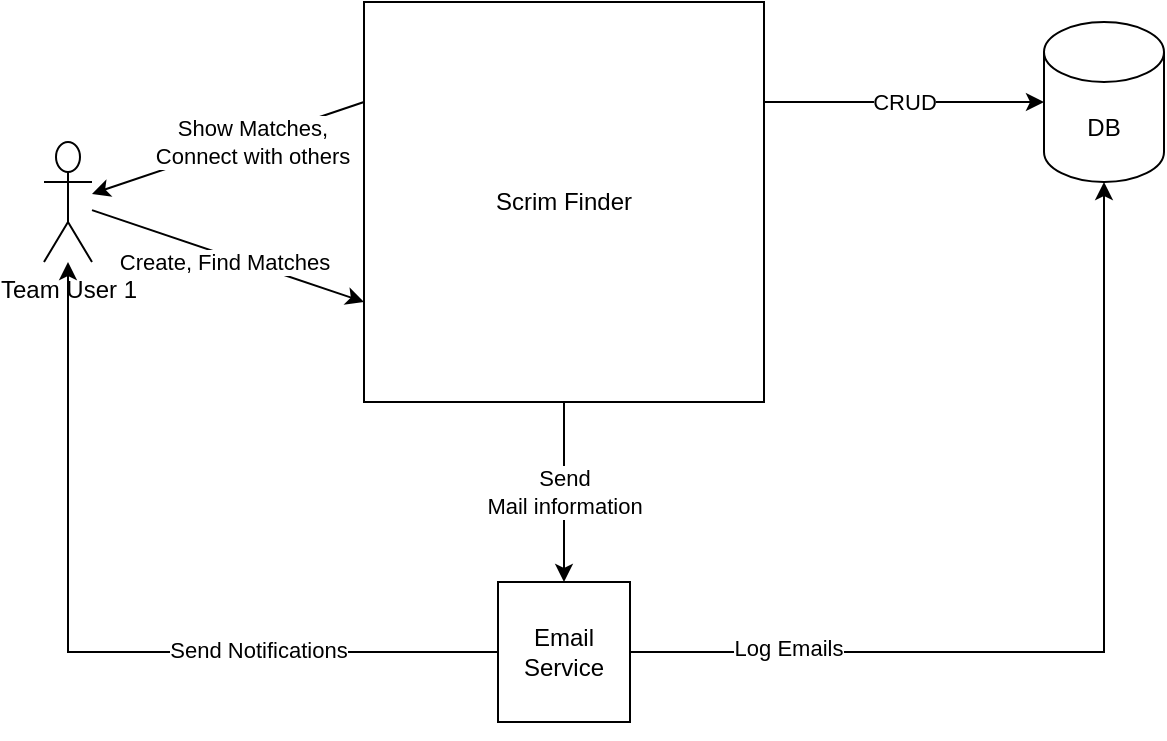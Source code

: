<mxfile version="20.5.1" pages="3"><diagram id="DnSv4QOXguQoPmlCHUE4" name="C1"><mxGraphModel dx="1262" dy="700" grid="1" gridSize="10" guides="1" tooltips="1" connect="1" arrows="1" fold="1" page="1" pageScale="1" pageWidth="827" pageHeight="1169" math="0" shadow="0"><root><mxCell id="0"/><mxCell id="1" parent="0"/><mxCell id="2IINucuOqquk8RgByoKO-35" style="rounded=0;orthogonalLoop=1;jettySize=auto;html=1;entryX=0;entryY=0.75;entryDx=0;entryDy=0;" edge="1" parent="1" source="2IINucuOqquk8RgByoKO-30" target="2IINucuOqquk8RgByoKO-32"><mxGeometry relative="1" as="geometry"/></mxCell><mxCell id="2IINucuOqquk8RgByoKO-42" value="Create, Find Matches" style="edgeLabel;html=1;align=center;verticalAlign=middle;resizable=0;points=[];" vertex="1" connectable="0" parent="2IINucuOqquk8RgByoKO-35"><mxGeometry x="0.182" y="-3" relative="1" as="geometry"><mxPoint x="-14" y="-4" as="offset"/></mxGeometry></mxCell><mxCell id="2IINucuOqquk8RgByoKO-30" value="Team User 1" style="shape=umlActor;verticalLabelPosition=bottom;verticalAlign=top;html=1;outlineConnect=0;" vertex="1" parent="1"><mxGeometry x="134" y="120" width="24" height="60" as="geometry"/></mxCell><mxCell id="2IINucuOqquk8RgByoKO-47" style="edgeStyle=none;rounded=0;orthogonalLoop=1;jettySize=auto;html=1;exitX=0;exitY=0.25;exitDx=0;exitDy=0;" edge="1" parent="1" source="2IINucuOqquk8RgByoKO-32" target="2IINucuOqquk8RgByoKO-30"><mxGeometry relative="1" as="geometry"/></mxCell><mxCell id="2IINucuOqquk8RgByoKO-48" value="Show Matches,&lt;br&gt;Connect with others" style="edgeLabel;html=1;align=center;verticalAlign=middle;resizable=0;points=[];" vertex="1" connectable="0" parent="2IINucuOqquk8RgByoKO-47"><mxGeometry x="-0.161" y="1" relative="1" as="geometry"><mxPoint as="offset"/></mxGeometry></mxCell><mxCell id="2IINucuOqquk8RgByoKO-52" style="edgeStyle=none;rounded=0;orthogonalLoop=1;jettySize=auto;html=1;exitX=1;exitY=0.25;exitDx=0;exitDy=0;" edge="1" parent="1" source="2IINucuOqquk8RgByoKO-32" target="2IINucuOqquk8RgByoKO-51"><mxGeometry relative="1" as="geometry"/></mxCell><mxCell id="2IINucuOqquk8RgByoKO-53" value="CRUD" style="edgeLabel;html=1;align=center;verticalAlign=middle;resizable=0;points=[];" vertex="1" connectable="0" parent="2IINucuOqquk8RgByoKO-52"><mxGeometry x="-0.257" y="-2" relative="1" as="geometry"><mxPoint x="18" y="-2" as="offset"/></mxGeometry></mxCell><mxCell id="2IINucuOqquk8RgByoKO-55" value="Send &lt;br&gt;Mail information" style="edgeStyle=none;rounded=0;orthogonalLoop=1;jettySize=auto;html=1;exitX=0.5;exitY=1;exitDx=0;exitDy=0;" edge="1" parent="1" source="2IINucuOqquk8RgByoKO-32" target="2IINucuOqquk8RgByoKO-54"><mxGeometry relative="1" as="geometry"/></mxCell><mxCell id="2IINucuOqquk8RgByoKO-32" value="Scrim Finder" style="rounded=0;whiteSpace=wrap;html=1;" vertex="1" parent="1"><mxGeometry x="294" y="50" width="200" height="200" as="geometry"/></mxCell><mxCell id="2IINucuOqquk8RgByoKO-51" value="DB" style="shape=cylinder3;whiteSpace=wrap;html=1;boundedLbl=1;backgroundOutline=1;size=15;" vertex="1" parent="1"><mxGeometry x="634" y="60" width="60" height="80" as="geometry"/></mxCell><mxCell id="2IINucuOqquk8RgByoKO-59" style="edgeStyle=orthogonalEdgeStyle;rounded=0;orthogonalLoop=1;jettySize=auto;html=1;exitX=0;exitY=0.5;exitDx=0;exitDy=0;" edge="1" parent="1" source="2IINucuOqquk8RgByoKO-54"><mxGeometry relative="1" as="geometry"><mxPoint x="146" y="180" as="targetPoint"/><Array as="points"><mxPoint x="146" y="375"/><mxPoint x="146" y="180"/></Array></mxGeometry></mxCell><mxCell id="2IINucuOqquk8RgByoKO-60" value="Send Notifications" style="edgeLabel;html=1;align=center;verticalAlign=middle;resizable=0;points=[];" vertex="1" connectable="0" parent="2IINucuOqquk8RgByoKO-59"><mxGeometry x="-0.415" y="-3" relative="1" as="geometry"><mxPoint y="2" as="offset"/></mxGeometry></mxCell><mxCell id="2IINucuOqquk8RgByoKO-61" style="edgeStyle=orthogonalEdgeStyle;rounded=0;orthogonalLoop=1;jettySize=auto;html=1;exitX=1;exitY=0.5;exitDx=0;exitDy=0;entryX=0.5;entryY=1;entryDx=0;entryDy=0;entryPerimeter=0;" edge="1" parent="1" source="2IINucuOqquk8RgByoKO-54" target="2IINucuOqquk8RgByoKO-51"><mxGeometry relative="1" as="geometry"/></mxCell><mxCell id="2IINucuOqquk8RgByoKO-62" value="Log Emails" style="edgeLabel;html=1;align=center;verticalAlign=middle;resizable=0;points=[];" vertex="1" connectable="0" parent="2IINucuOqquk8RgByoKO-61"><mxGeometry x="-0.665" y="2" relative="1" as="geometry"><mxPoint as="offset"/></mxGeometry></mxCell><mxCell id="2IINucuOqquk8RgByoKO-54" value="Email Service" style="rounded=0;whiteSpace=wrap;html=1;" vertex="1" parent="1"><mxGeometry x="361" y="340" width="66" height="70" as="geometry"/></mxCell><mxCell id="2IINucuOqquk8RgByoKO-56" style="edgeStyle=none;rounded=0;orthogonalLoop=1;jettySize=auto;html=1;exitX=0;exitY=1;exitDx=0;exitDy=0;" edge="1" parent="1" source="2IINucuOqquk8RgByoKO-54" target="2IINucuOqquk8RgByoKO-54"><mxGeometry relative="1" as="geometry"/></mxCell></root></mxGraphModel></diagram><diagram id="24Yxafo-ww_X61XmGj9e" name="C2"><mxGraphModel dx="1052" dy="583" grid="1" gridSize="10" guides="1" tooltips="1" connect="1" arrows="1" fold="1" page="1" pageScale="1" pageWidth="827" pageHeight="1169" math="0" shadow="0"><root><mxCell id="0"/><mxCell id="1" parent="0"/><mxCell id="WrNclqC2galG9rxj_DG3-4" style="edgeStyle=orthogonalEdgeStyle;rounded=0;orthogonalLoop=1;jettySize=auto;html=1;exitX=0.5;exitY=0.5;exitDx=0;exitDy=0;exitPerimeter=0;entryX=0.5;entryY=0;entryDx=0;entryDy=0;" edge="1" parent="1" source="WrNclqC2galG9rxj_DG3-1" target="WrNclqC2galG9rxj_DG3-2"><mxGeometry relative="1" as="geometry"/></mxCell><mxCell id="WrNclqC2galG9rxj_DG3-1" value="" style="shape=umlActor;verticalLabelPosition=bottom;verticalAlign=top;html=1;outlineConnect=0;" vertex="1" parent="1"><mxGeometry x="384" y="40" width="30" height="60" as="geometry"/></mxCell><mxCell id="WrNclqC2galG9rxj_DG3-6" style="edgeStyle=orthogonalEdgeStyle;rounded=0;orthogonalLoop=1;jettySize=auto;html=1;exitX=0.5;exitY=1;exitDx=0;exitDy=0;entryX=0.469;entryY=-0.033;entryDx=0;entryDy=0;entryPerimeter=0;" edge="1" parent="1" source="WrNclqC2galG9rxj_DG3-2" target="WrNclqC2galG9rxj_DG3-5"><mxGeometry relative="1" as="geometry"/></mxCell><mxCell id="WrNclqC2galG9rxj_DG3-2" value="Web Portal&lt;br&gt;&lt;i&gt;Vue.JS&lt;/i&gt;" style="rounded=0;whiteSpace=wrap;html=1;" vertex="1" parent="1"><mxGeometry x="339" y="130" width="120" height="60" as="geometry"/></mxCell><mxCell id="WrNclqC2galG9rxj_DG3-10" style="edgeStyle=orthogonalEdgeStyle;rounded=0;orthogonalLoop=1;jettySize=auto;html=1;exitX=0;exitY=0.5;exitDx=0;exitDy=0;" edge="1" parent="1" source="WrNclqC2galG9rxj_DG3-5" target="WrNclqC2galG9rxj_DG3-7"><mxGeometry relative="1" as="geometry"><Array as="points"><mxPoint x="120" y="260"/></Array></mxGeometry></mxCell><mxCell id="WrNclqC2galG9rxj_DG3-27" style="edgeStyle=orthogonalEdgeStyle;rounded=0;orthogonalLoop=1;jettySize=auto;html=1;exitX=0.5;exitY=1;exitDx=0;exitDy=0;entryX=0.5;entryY=0;entryDx=0;entryDy=0;" edge="1" parent="1" source="WrNclqC2galG9rxj_DG3-5" target="WrNclqC2galG9rxj_DG3-18"><mxGeometry relative="1" as="geometry"><Array as="points"><mxPoint x="400" y="280"/></Array></mxGeometry></mxCell><mxCell id="WrNclqC2galG9rxj_DG3-28" style="edgeStyle=orthogonalEdgeStyle;rounded=0;orthogonalLoop=1;jettySize=auto;html=1;entryX=1;entryY=0.5;entryDx=0;entryDy=0;" edge="1" parent="1" source="WrNclqC2galG9rxj_DG3-5" target="WrNclqC2galG9rxj_DG3-17"><mxGeometry relative="1" as="geometry"><mxPoint x="680" y="330" as="targetPoint"/><Array as="points"><mxPoint x="620" y="440"/></Array></mxGeometry></mxCell><mxCell id="WrNclqC2galG9rxj_DG3-5" value="ScrimFinder-API&lt;br&gt;&lt;i&gt;SpringBoot JAVA&lt;/i&gt;" style="rounded=0;whiteSpace=wrap;html=1;" vertex="1" parent="1"><mxGeometry x="80" y="240" width="680" height="40" as="geometry"/></mxCell><mxCell id="WrNclqC2galG9rxj_DG3-12" style="edgeStyle=orthogonalEdgeStyle;rounded=0;orthogonalLoop=1;jettySize=auto;html=1;exitX=0.5;exitY=1;exitDx=0;exitDy=0;entryX=0.5;entryY=0;entryDx=0;entryDy=0;entryPerimeter=0;" edge="1" parent="1" source="WrNclqC2galG9rxj_DG3-7" target="WrNclqC2galG9rxj_DG3-15"><mxGeometry relative="1" as="geometry"><mxPoint x="139" y="430" as="targetPoint"/></mxGeometry></mxCell><mxCell id="WrNclqC2galG9rxj_DG3-34" style="edgeStyle=orthogonalEdgeStyle;rounded=0;orthogonalLoop=1;jettySize=auto;html=1;exitX=0.75;exitY=0;exitDx=0;exitDy=0;entryX=0.131;entryY=1.029;entryDx=0;entryDy=0;entryPerimeter=0;" edge="1" parent="1" source="WrNclqC2galG9rxj_DG3-7" target="WrNclqC2galG9rxj_DG3-5"><mxGeometry relative="1" as="geometry"/></mxCell><mxCell id="WrNclqC2galG9rxj_DG3-7" value="Auth" style="rounded=0;whiteSpace=wrap;html=1;" vertex="1" parent="1"><mxGeometry x="79" y="340" width="120" height="60" as="geometry"/></mxCell><mxCell id="WrNclqC2galG9rxj_DG3-15" value="Auth&lt;br&gt;DB" style="shape=cylinder3;whiteSpace=wrap;html=1;boundedLbl=1;backgroundOutline=1;size=15;" vertex="1" parent="1"><mxGeometry x="109" y="470" width="60" height="80" as="geometry"/></mxCell><mxCell id="WrNclqC2galG9rxj_DG3-25" style="edgeStyle=orthogonalEdgeStyle;rounded=0;orthogonalLoop=1;jettySize=auto;html=1;exitX=0.5;exitY=1;exitDx=0;exitDy=0;entryX=1;entryY=0.5;entryDx=0;entryDy=0;entryPerimeter=0;" edge="1" parent="1" source="WrNclqC2galG9rxj_DG3-17" target="WrNclqC2galG9rxj_DG3-24"><mxGeometry relative="1" as="geometry"><Array as="points"><mxPoint x="550" y="470"/><mxPoint x="550" y="560"/></Array></mxGeometry></mxCell><mxCell id="WrNclqC2galG9rxj_DG3-46" value="Retrieve" style="edgeLabel;html=1;align=center;verticalAlign=middle;resizable=0;points=[];" vertex="1" connectable="0" parent="WrNclqC2galG9rxj_DG3-25"><mxGeometry x="-0.251" y="1" relative="1" as="geometry"><mxPoint as="offset"/></mxGeometry></mxCell><mxCell id="WrNclqC2galG9rxj_DG3-44" style="edgeStyle=orthogonalEdgeStyle;rounded=0;orthogonalLoop=1;jettySize=auto;html=1;exitX=0;exitY=0.5;exitDx=0;exitDy=0;entryX=0.605;entryY=1;entryDx=0;entryDy=0;entryPerimeter=0;startArrow=none;startFill=0;endArrow=classic;endFill=1;" edge="1" parent="1" source="WrNclqC2galG9rxj_DG3-17" target="WrNclqC2galG9rxj_DG3-18"><mxGeometry relative="1" as="geometry"/></mxCell><mxCell id="WrNclqC2galG9rxj_DG3-45" value="Status" style="edgeLabel;html=1;align=center;verticalAlign=middle;resizable=0;points=[];" vertex="1" connectable="0" parent="WrNclqC2galG9rxj_DG3-44"><mxGeometry x="0.182" y="-4" relative="1" as="geometry"><mxPoint as="offset"/></mxGeometry></mxCell><mxCell id="WrNclqC2galG9rxj_DG3-17" value="Information Retrieve API" style="rounded=0;whiteSpace=wrap;html=1;" vertex="1" parent="1"><mxGeometry x="470" y="410" width="120" height="60" as="geometry"/></mxCell><mxCell id="WrNclqC2galG9rxj_DG3-20" style="edgeStyle=orthogonalEdgeStyle;rounded=0;orthogonalLoop=1;jettySize=auto;html=1;exitX=0.5;exitY=1;exitDx=0;exitDy=0;entryX=0.179;entryY=-0.008;entryDx=0;entryDy=0;entryPerimeter=0;" edge="1" parent="1" source="WrNclqC2galG9rxj_DG3-18" target="WrNclqC2galG9rxj_DG3-19"><mxGeometry relative="1" as="geometry"><Array as="points"><mxPoint x="240" y="400"/><mxPoint x="240" y="470"/></Array></mxGeometry></mxCell><mxCell id="WrNclqC2galG9rxj_DG3-26" style="edgeStyle=orthogonalEdgeStyle;rounded=0;orthogonalLoop=1;jettySize=auto;html=1;exitX=0.5;exitY=1;exitDx=0;exitDy=0;entryX=0;entryY=0.5;entryDx=0;entryDy=0;entryPerimeter=0;" edge="1" parent="1" source="WrNclqC2galG9rxj_DG3-18" target="WrNclqC2galG9rxj_DG3-24"><mxGeometry relative="1" as="geometry"/></mxCell><mxCell id="WrNclqC2galG9rxj_DG3-48" value="Write" style="edgeLabel;html=1;align=center;verticalAlign=middle;resizable=0;points=[];" vertex="1" connectable="0" parent="WrNclqC2galG9rxj_DG3-26"><mxGeometry x="-0.148" relative="1" as="geometry"><mxPoint as="offset"/></mxGeometry></mxCell><mxCell id="WrNclqC2galG9rxj_DG3-32" style="edgeStyle=orthogonalEdgeStyle;rounded=0;orthogonalLoop=1;jettySize=auto;html=1;exitX=0.75;exitY=0;exitDx=0;exitDy=0;" edge="1" parent="1" source="WrNclqC2galG9rxj_DG3-18"><mxGeometry relative="1" as="geometry"><mxPoint x="495" y="280" as="targetPoint"/></mxGeometry></mxCell><mxCell id="WrNclqC2galG9rxj_DG3-18" value="ScrimFinder-WQ&lt;br&gt;" style="rounded=0;whiteSpace=wrap;html=1;" vertex="1" parent="1"><mxGeometry x="210" y="340" width="380" height="60" as="geometry"/></mxCell><mxCell id="WrNclqC2galG9rxj_DG3-21" style="edgeStyle=orthogonalEdgeStyle;rounded=0;orthogonalLoop=1;jettySize=auto;html=1;exitX=0.75;exitY=0;exitDx=0;exitDy=0;" edge="1" parent="1" source="WrNclqC2galG9rxj_DG3-19"><mxGeometry relative="1" as="geometry"><mxPoint x="320" y="400" as="targetPoint"/><Array as="points"><mxPoint x="320" y="470"/><mxPoint x="320" y="400"/></Array></mxGeometry></mxCell><mxCell id="WrNclqC2galG9rxj_DG3-19" value="RabbitMQ Server" style="rounded=0;whiteSpace=wrap;html=1;" vertex="1" parent="1"><mxGeometry x="219" y="470" width="120" height="60" as="geometry"/></mxCell><mxCell id="WrNclqC2galG9rxj_DG3-24" value="Main Match DB" style="shape=cylinder3;whiteSpace=wrap;html=1;boundedLbl=1;backgroundOutline=1;size=15;" vertex="1" parent="1"><mxGeometry x="450" y="520" width="60" height="80" as="geometry"/></mxCell><mxCell id="WrNclqC2galG9rxj_DG3-35" style="edgeStyle=orthogonalEdgeStyle;rounded=0;orthogonalLoop=1;jettySize=auto;html=1;exitX=0.5;exitY=1;exitDx=0;exitDy=0;entryX=1;entryY=0.5;entryDx=0;entryDy=0;entryPerimeter=0;" edge="1" parent="1" source="WrNclqC2galG9rxj_DG3-31" target="WrNclqC2galG9rxj_DG3-24"><mxGeometry relative="1" as="geometry"/></mxCell><mxCell id="WrNclqC2galG9rxj_DG3-49" value="Log" style="edgeLabel;html=1;align=center;verticalAlign=middle;resizable=0;points=[];" vertex="1" connectable="0" parent="WrNclqC2galG9rxj_DG3-35"><mxGeometry x="-0.451" y="-2" relative="1" as="geometry"><mxPoint x="2" as="offset"/></mxGeometry></mxCell><mxCell id="WrNclqC2galG9rxj_DG3-40" style="edgeStyle=orthogonalEdgeStyle;rounded=0;orthogonalLoop=1;jettySize=auto;html=1;exitX=0.25;exitY=0;exitDx=0;exitDy=0;" edge="1" parent="1" source="WrNclqC2galG9rxj_DG3-31" target="WrNclqC2galG9rxj_DG3-5"><mxGeometry relative="1" as="geometry"><Array as="points"><mxPoint x="670" y="280"/><mxPoint x="670" y="280"/></Array></mxGeometry></mxCell><mxCell id="WrNclqC2galG9rxj_DG3-42" style="edgeStyle=orthogonalEdgeStyle;rounded=0;orthogonalLoop=1;jettySize=auto;html=1;exitX=0.75;exitY=0;exitDx=0;exitDy=0;endArrow=none;endFill=0;startArrow=classic;startFill=1;" edge="1" parent="1" source="WrNclqC2galG9rxj_DG3-31"><mxGeometry relative="1" as="geometry"><mxPoint x="730" y="280" as="targetPoint"/><Array as="points"><mxPoint x="730" y="280"/><mxPoint x="732" y="280"/></Array></mxGeometry></mxCell><mxCell id="WrNclqC2galG9rxj_DG3-31" value="Email Service" style="rounded=0;whiteSpace=wrap;html=1;" vertex="1" parent="1"><mxGeometry x="640" y="340" width="120" height="60" as="geometry"/></mxCell></root></mxGraphModel></diagram><diagram id="BoHrhSTbbKDTMKvtBD8Q" name="C3"><mxGraphModel dx="2089" dy="700" grid="1" gridSize="10" guides="1" tooltips="1" connect="1" arrows="1" fold="1" page="1" pageScale="1" pageWidth="827" pageHeight="1169" math="0" shadow="0"><root><mxCell id="0"/><mxCell id="1" parent="0"/><mxCell id="Czkq_G3vw2mwZ5TULwaV-2" style="edgeStyle=orthogonalEdgeStyle;rounded=0;orthogonalLoop=1;jettySize=auto;html=1;exitX=0.5;exitY=1;exitDx=0;exitDy=0;entryX=0.469;entryY=-0.033;entryDx=0;entryDy=0;entryPerimeter=0;" edge="1" parent="1" source="Czkq_G3vw2mwZ5TULwaV-3" target="Czkq_G3vw2mwZ5TULwaV-7"><mxGeometry relative="1" as="geometry"/></mxCell><mxCell id="Czkq_G3vw2mwZ5TULwaV-3" value="Web Portal&lt;br&gt;&lt;i&gt;Vue.JS&lt;/i&gt;" style="rounded=0;whiteSpace=wrap;html=1;" vertex="1" parent="1"><mxGeometry x="364.5" y="120" width="120" height="60" as="geometry"/></mxCell><mxCell id="Czkq_G3vw2mwZ5TULwaV-33" style="edgeStyle=orthogonalEdgeStyle;rounded=0;orthogonalLoop=1;jettySize=auto;html=1;exitX=0.25;exitY=1;exitDx=0;exitDy=0;entryX=0.25;entryY=0;entryDx=0;entryDy=0;startArrow=none;startFill=0;endArrow=classic;endFill=1;" edge="1" parent="1" source="Czkq_G3vw2mwZ5TULwaV-7" target="Czkq_G3vw2mwZ5TULwaV-31"><mxGeometry relative="1" as="geometry"><Array as="points"><mxPoint x="10" y="280"/></Array></mxGeometry></mxCell><mxCell id="Czkq_G3vw2mwZ5TULwaV-55" style="edgeStyle=orthogonalEdgeStyle;rounded=0;orthogonalLoop=1;jettySize=auto;html=1;entryX=0.5;entryY=0;entryDx=0;entryDy=0;startArrow=none;startFill=0;endArrow=classic;endFill=1;" edge="1" parent="1" source="Czkq_G3vw2mwZ5TULwaV-7" target="Czkq_G3vw2mwZ5TULwaV-52"><mxGeometry relative="1" as="geometry"><Array as="points"><mxPoint x="240" y="290"/><mxPoint x="240" y="290"/></Array></mxGeometry></mxCell><mxCell id="Czkq_G3vw2mwZ5TULwaV-61" style="edgeStyle=orthogonalEdgeStyle;rounded=0;orthogonalLoop=1;jettySize=auto;html=1;entryX=0.5;entryY=0;entryDx=0;entryDy=0;startArrow=none;startFill=0;endArrow=classic;endFill=1;" edge="1" parent="1" source="Czkq_G3vw2mwZ5TULwaV-7" target="Czkq_G3vw2mwZ5TULwaV-57"><mxGeometry relative="1" as="geometry"><Array as="points"><mxPoint x="817" y="310"/></Array></mxGeometry></mxCell><mxCell id="Czkq_G3vw2mwZ5TULwaV-67" style="edgeStyle=orthogonalEdgeStyle;rounded=0;orthogonalLoop=1;jettySize=auto;html=1;entryX=0.5;entryY=0;entryDx=0;entryDy=0;startArrow=none;startFill=0;endArrow=classic;endFill=1;" edge="1" parent="1" source="Czkq_G3vw2mwZ5TULwaV-7" target="Czkq_G3vw2mwZ5TULwaV-66"><mxGeometry relative="1" as="geometry"><Array as="points"><mxPoint x="1050" y="280"/><mxPoint x="1050" y="280"/></Array></mxGeometry></mxCell><mxCell id="Czkq_G3vw2mwZ5TULwaV-7" value="ScrimFinder-API&lt;br&gt;&lt;i&gt;SpringBoot JAVA&lt;/i&gt;" style="rounded=0;whiteSpace=wrap;html=1;" vertex="1" parent="1"><mxGeometry x="-40" y="240" width="1150" height="40" as="geometry"/></mxCell><mxCell id="Czkq_G3vw2mwZ5TULwaV-8" style="edgeStyle=orthogonalEdgeStyle;rounded=0;orthogonalLoop=1;jettySize=auto;html=1;exitX=0.5;exitY=1;exitDx=0;exitDy=0;entryX=0.5;entryY=0;entryDx=0;entryDy=0;entryPerimeter=0;" edge="1" parent="1" target="Czkq_G3vw2mwZ5TULwaV-11"><mxGeometry relative="1" as="geometry"><mxPoint x="139" y="430" as="targetPoint"/><mxPoint x="40.0" y="510" as="sourcePoint"/></mxGeometry></mxCell><mxCell id="Czkq_G3vw2mwZ5TULwaV-11" value="Auth&lt;br&gt;DB" style="shape=cylinder3;whiteSpace=wrap;html=1;boundedLbl=1;backgroundOutline=1;size=15;" vertex="1" parent="1"><mxGeometry x="-120" y="540" width="60" height="80" as="geometry"/></mxCell><mxCell id="Czkq_G3vw2mwZ5TULwaV-21" value="ScrimFinder-WQ" style="rounded=0;whiteSpace=wrap;html=1;fillColor=none;dashed=1;verticalAlign=bottom;labelPosition=left;verticalLabelPosition=middle;align=right;" vertex="1" parent="1"><mxGeometry x="170" y="320" width="400" height="330" as="geometry"/></mxCell><mxCell id="Czkq_G3vw2mwZ5TULwaV-34" style="edgeStyle=orthogonalEdgeStyle;rounded=0;orthogonalLoop=1;jettySize=auto;html=1;exitX=0.75;exitY=0;exitDx=0;exitDy=0;startArrow=none;startFill=0;endArrow=classic;endFill=1;" edge="1" parent="1" source="Czkq_G3vw2mwZ5TULwaV-31" target="Czkq_G3vw2mwZ5TULwaV-7"><mxGeometry relative="1" as="geometry"><Array as="points"><mxPoint x="80" y="340"/></Array></mxGeometry></mxCell><mxCell id="Czkq_G3vw2mwZ5TULwaV-35" style="edgeStyle=orthogonalEdgeStyle;rounded=0;orthogonalLoop=1;jettySize=auto;html=1;exitX=0.5;exitY=1;exitDx=0;exitDy=0;startArrow=none;startFill=0;endArrow=classic;endFill=1;" edge="1" parent="1" source="Czkq_G3vw2mwZ5TULwaV-31" target="Czkq_G3vw2mwZ5TULwaV-32"><mxGeometry relative="1" as="geometry"/></mxCell><mxCell id="Czkq_G3vw2mwZ5TULwaV-31" value="Sign in Controller" style="rounded=0;whiteSpace=wrap;html=1;" vertex="1" parent="1"><mxGeometry x="-20" y="340" width="120" height="60" as="geometry"/></mxCell><mxCell id="Czkq_G3vw2mwZ5TULwaV-36" style="edgeStyle=orthogonalEdgeStyle;rounded=0;orthogonalLoop=1;jettySize=auto;html=1;exitX=0.5;exitY=1;exitDx=0;exitDy=0;entryX=0.5;entryY=0;entryDx=0;entryDy=0;entryPerimeter=0;startArrow=none;startFill=0;endArrow=classic;endFill=1;" edge="1" parent="1" source="Czkq_G3vw2mwZ5TULwaV-32" target="Czkq_G3vw2mwZ5TULwaV-11"><mxGeometry relative="1" as="geometry"/></mxCell><mxCell id="Czkq_G3vw2mwZ5TULwaV-32" value="Security Component" style="rounded=0;whiteSpace=wrap;html=1;" vertex="1" parent="1"><mxGeometry x="-20" y="420" width="120" height="60" as="geometry"/></mxCell><mxCell id="Czkq_G3vw2mwZ5TULwaV-38" value="Auth Service" style="rounded=0;whiteSpace=wrap;html=1;dashed=1;labelBackgroundColor=none;fillColor=none;verticalAlign=bottom;labelPosition=left;verticalLabelPosition=middle;align=right;" vertex="1" parent="1"><mxGeometry x="-40" y="320" width="160" height="180" as="geometry"/></mxCell><mxCell id="Czkq_G3vw2mwZ5TULwaV-51" style="edgeStyle=orthogonalEdgeStyle;rounded=0;orthogonalLoop=1;jettySize=auto;html=1;exitX=0.5;exitY=1;exitDx=0;exitDy=0;entryX=0.5;entryY=0;entryDx=0;entryDy=0;startArrow=none;startFill=0;endArrow=classic;endFill=1;" edge="1" parent="1" source="Czkq_G3vw2mwZ5TULwaV-39" target="Czkq_G3vw2mwZ5TULwaV-46"><mxGeometry relative="1" as="geometry"/></mxCell><mxCell id="Czkq_G3vw2mwZ5TULwaV-39" value="Match Controller " style="rounded=0;whiteSpace=wrap;html=1;labelBackgroundColor=none;fillColor=default;" vertex="1" parent="1"><mxGeometry x="363" y="420" width="100" height="50" as="geometry"/></mxCell><mxCell id="Czkq_G3vw2mwZ5TULwaV-44" style="edgeStyle=orthogonalEdgeStyle;rounded=0;orthogonalLoop=1;jettySize=auto;html=1;exitX=0.5;exitY=1;exitDx=0;exitDy=0;entryX=1;entryY=0.5;entryDx=0;entryDy=0;startArrow=none;startFill=0;endArrow=classic;endFill=1;" edge="1" parent="1" source="Czkq_G3vw2mwZ5TULwaV-40" target="Czkq_G3vw2mwZ5TULwaV-43"><mxGeometry relative="1" as="geometry"/></mxCell><mxCell id="Czkq_G3vw2mwZ5TULwaV-47" style="edgeStyle=orthogonalEdgeStyle;rounded=0;orthogonalLoop=1;jettySize=auto;html=1;exitX=0.75;exitY=1;exitDx=0;exitDy=0;entryX=0.25;entryY=0;entryDx=0;entryDy=0;startArrow=none;startFill=0;endArrow=classic;endFill=1;" edge="1" parent="1" source="Czkq_G3vw2mwZ5TULwaV-40" target="Czkq_G3vw2mwZ5TULwaV-46"><mxGeometry relative="1" as="geometry"/></mxCell><mxCell id="Czkq_G3vw2mwZ5TULwaV-40" value="Mass Batch Controller" style="rounded=0;whiteSpace=wrap;html=1;labelBackgroundColor=none;fillColor=default;" vertex="1" parent="1"><mxGeometry x="190" y="420" width="100" height="50" as="geometry"/></mxCell><mxCell id="Czkq_G3vw2mwZ5TULwaV-45" style="edgeStyle=orthogonalEdgeStyle;rounded=0;orthogonalLoop=1;jettySize=auto;html=1;exitX=1;exitY=0.25;exitDx=0;exitDy=0;entryX=0.25;entryY=1;entryDx=0;entryDy=0;startArrow=none;startFill=0;endArrow=classic;endFill=1;" edge="1" parent="1" source="Czkq_G3vw2mwZ5TULwaV-43" target="Czkq_G3vw2mwZ5TULwaV-40"><mxGeometry relative="1" as="geometry"/></mxCell><mxCell id="Czkq_G3vw2mwZ5TULwaV-43" value="RabbitMQ Service" style="rounded=0;whiteSpace=wrap;html=1;labelBackgroundColor=none;fillColor=default;" vertex="1" parent="1"><mxGeometry y="550" width="120" height="60" as="geometry"/></mxCell><mxCell id="Czkq_G3vw2mwZ5TULwaV-50" style="edgeStyle=orthogonalEdgeStyle;rounded=0;orthogonalLoop=1;jettySize=auto;html=1;exitX=1;exitY=0.5;exitDx=0;exitDy=0;startArrow=none;startFill=0;endArrow=classic;endFill=1;" edge="1" parent="1" source="Czkq_G3vw2mwZ5TULwaV-46" target="Czkq_G3vw2mwZ5TULwaV-49"><mxGeometry relative="1" as="geometry"><Array as="points"/></mxGeometry></mxCell><mxCell id="Czkq_G3vw2mwZ5TULwaV-46" value="Crud Service" style="rounded=0;whiteSpace=wrap;html=1;labelBackgroundColor=none;fillColor=default;" vertex="1" parent="1"><mxGeometry x="364.5" y="525" width="97" height="60" as="geometry"/></mxCell><mxCell id="Czkq_G3vw2mwZ5TULwaV-49" value="Auth&lt;br&gt;DB" style="shape=cylinder3;whiteSpace=wrap;html=1;boundedLbl=1;backgroundOutline=1;size=15;" vertex="1" parent="1"><mxGeometry x="480" y="670" width="60" height="80" as="geometry"/></mxCell><mxCell id="Czkq_G3vw2mwZ5TULwaV-53" style="edgeStyle=orthogonalEdgeStyle;rounded=0;orthogonalLoop=1;jettySize=auto;html=1;exitX=0.5;exitY=1;exitDx=0;exitDy=0;startArrow=none;startFill=0;endArrow=classic;endFill=1;" edge="1" parent="1" source="Czkq_G3vw2mwZ5TULwaV-52" target="Czkq_G3vw2mwZ5TULwaV-40"><mxGeometry relative="1" as="geometry"/></mxCell><mxCell id="Czkq_G3vw2mwZ5TULwaV-54" style="edgeStyle=orthogonalEdgeStyle;rounded=0;orthogonalLoop=1;jettySize=auto;html=1;exitX=1;exitY=0.5;exitDx=0;exitDy=0;entryX=0.5;entryY=0;entryDx=0;entryDy=0;startArrow=none;startFill=0;endArrow=classic;endFill=1;" edge="1" parent="1" source="Czkq_G3vw2mwZ5TULwaV-52" target="Czkq_G3vw2mwZ5TULwaV-39"><mxGeometry relative="1" as="geometry"/></mxCell><mxCell id="Czkq_G3vw2mwZ5TULwaV-52" value="Request Handler" style="rounded=0;whiteSpace=wrap;html=1;labelBackgroundColor=none;fillColor=default;" vertex="1" parent="1"><mxGeometry x="190" y="330" width="100" height="60" as="geometry"/></mxCell><mxCell id="Czkq_G3vw2mwZ5TULwaV-56" value="ScrimFinder-Static" style="rounded=0;whiteSpace=wrap;html=1;fillColor=none;dashed=1;verticalAlign=bottom;labelPosition=left;verticalLabelPosition=middle;align=right;" vertex="1" parent="1"><mxGeometry x="680" y="320" width="270" height="240" as="geometry"/></mxCell><mxCell id="Czkq_G3vw2mwZ5TULwaV-59" style="edgeStyle=orthogonalEdgeStyle;rounded=0;orthogonalLoop=1;jettySize=auto;html=1;exitX=0.5;exitY=1;exitDx=0;exitDy=0;entryX=0.5;entryY=0;entryDx=0;entryDy=0;startArrow=none;startFill=0;endArrow=classic;endFill=1;" edge="1" parent="1" source="Czkq_G3vw2mwZ5TULwaV-57" target="Czkq_G3vw2mwZ5TULwaV-58"><mxGeometry relative="1" as="geometry"/></mxCell><mxCell id="Czkq_G3vw2mwZ5TULwaV-57" value="Request Handler" style="rounded=0;whiteSpace=wrap;html=1;labelBackgroundColor=none;fillColor=default;" vertex="1" parent="1"><mxGeometry x="766.5" y="340" width="100" height="60" as="geometry"/></mxCell><mxCell id="Czkq_G3vw2mwZ5TULwaV-60" style="edgeStyle=orthogonalEdgeStyle;rounded=0;orthogonalLoop=1;jettySize=auto;html=1;exitX=0.5;exitY=1;exitDx=0;exitDy=0;entryX=1;entryY=0.5;entryDx=0;entryDy=0;entryPerimeter=0;startArrow=none;startFill=0;endArrow=classic;endFill=1;" edge="1" parent="1" source="Czkq_G3vw2mwZ5TULwaV-58" target="Czkq_G3vw2mwZ5TULwaV-49"><mxGeometry relative="1" as="geometry"/></mxCell><mxCell id="Czkq_G3vw2mwZ5TULwaV-58" value="Crud Service" style="rounded=0;whiteSpace=wrap;html=1;labelBackgroundColor=none;fillColor=default;" vertex="1" parent="1"><mxGeometry x="768" y="455" width="97" height="60" as="geometry"/></mxCell><mxCell id="Czkq_G3vw2mwZ5TULwaV-68" style="edgeStyle=orthogonalEdgeStyle;rounded=0;orthogonalLoop=1;jettySize=auto;html=1;exitX=0.5;exitY=1;exitDx=0;exitDy=0;entryX=1;entryY=0.5;entryDx=0;entryDy=0;entryPerimeter=0;startArrow=none;startFill=0;endArrow=classic;endFill=1;" edge="1" parent="1" source="Czkq_G3vw2mwZ5TULwaV-66" target="Czkq_G3vw2mwZ5TULwaV-49"><mxGeometry relative="1" as="geometry"/></mxCell><mxCell id="Czkq_G3vw2mwZ5TULwaV-66" value="Email Service" style="rounded=0;whiteSpace=wrap;html=1;labelBackgroundColor=none;fillColor=default;" vertex="1" parent="1"><mxGeometry x="990" y="320" width="120" height="60" as="geometry"/></mxCell></root></mxGraphModel></diagram></mxfile>